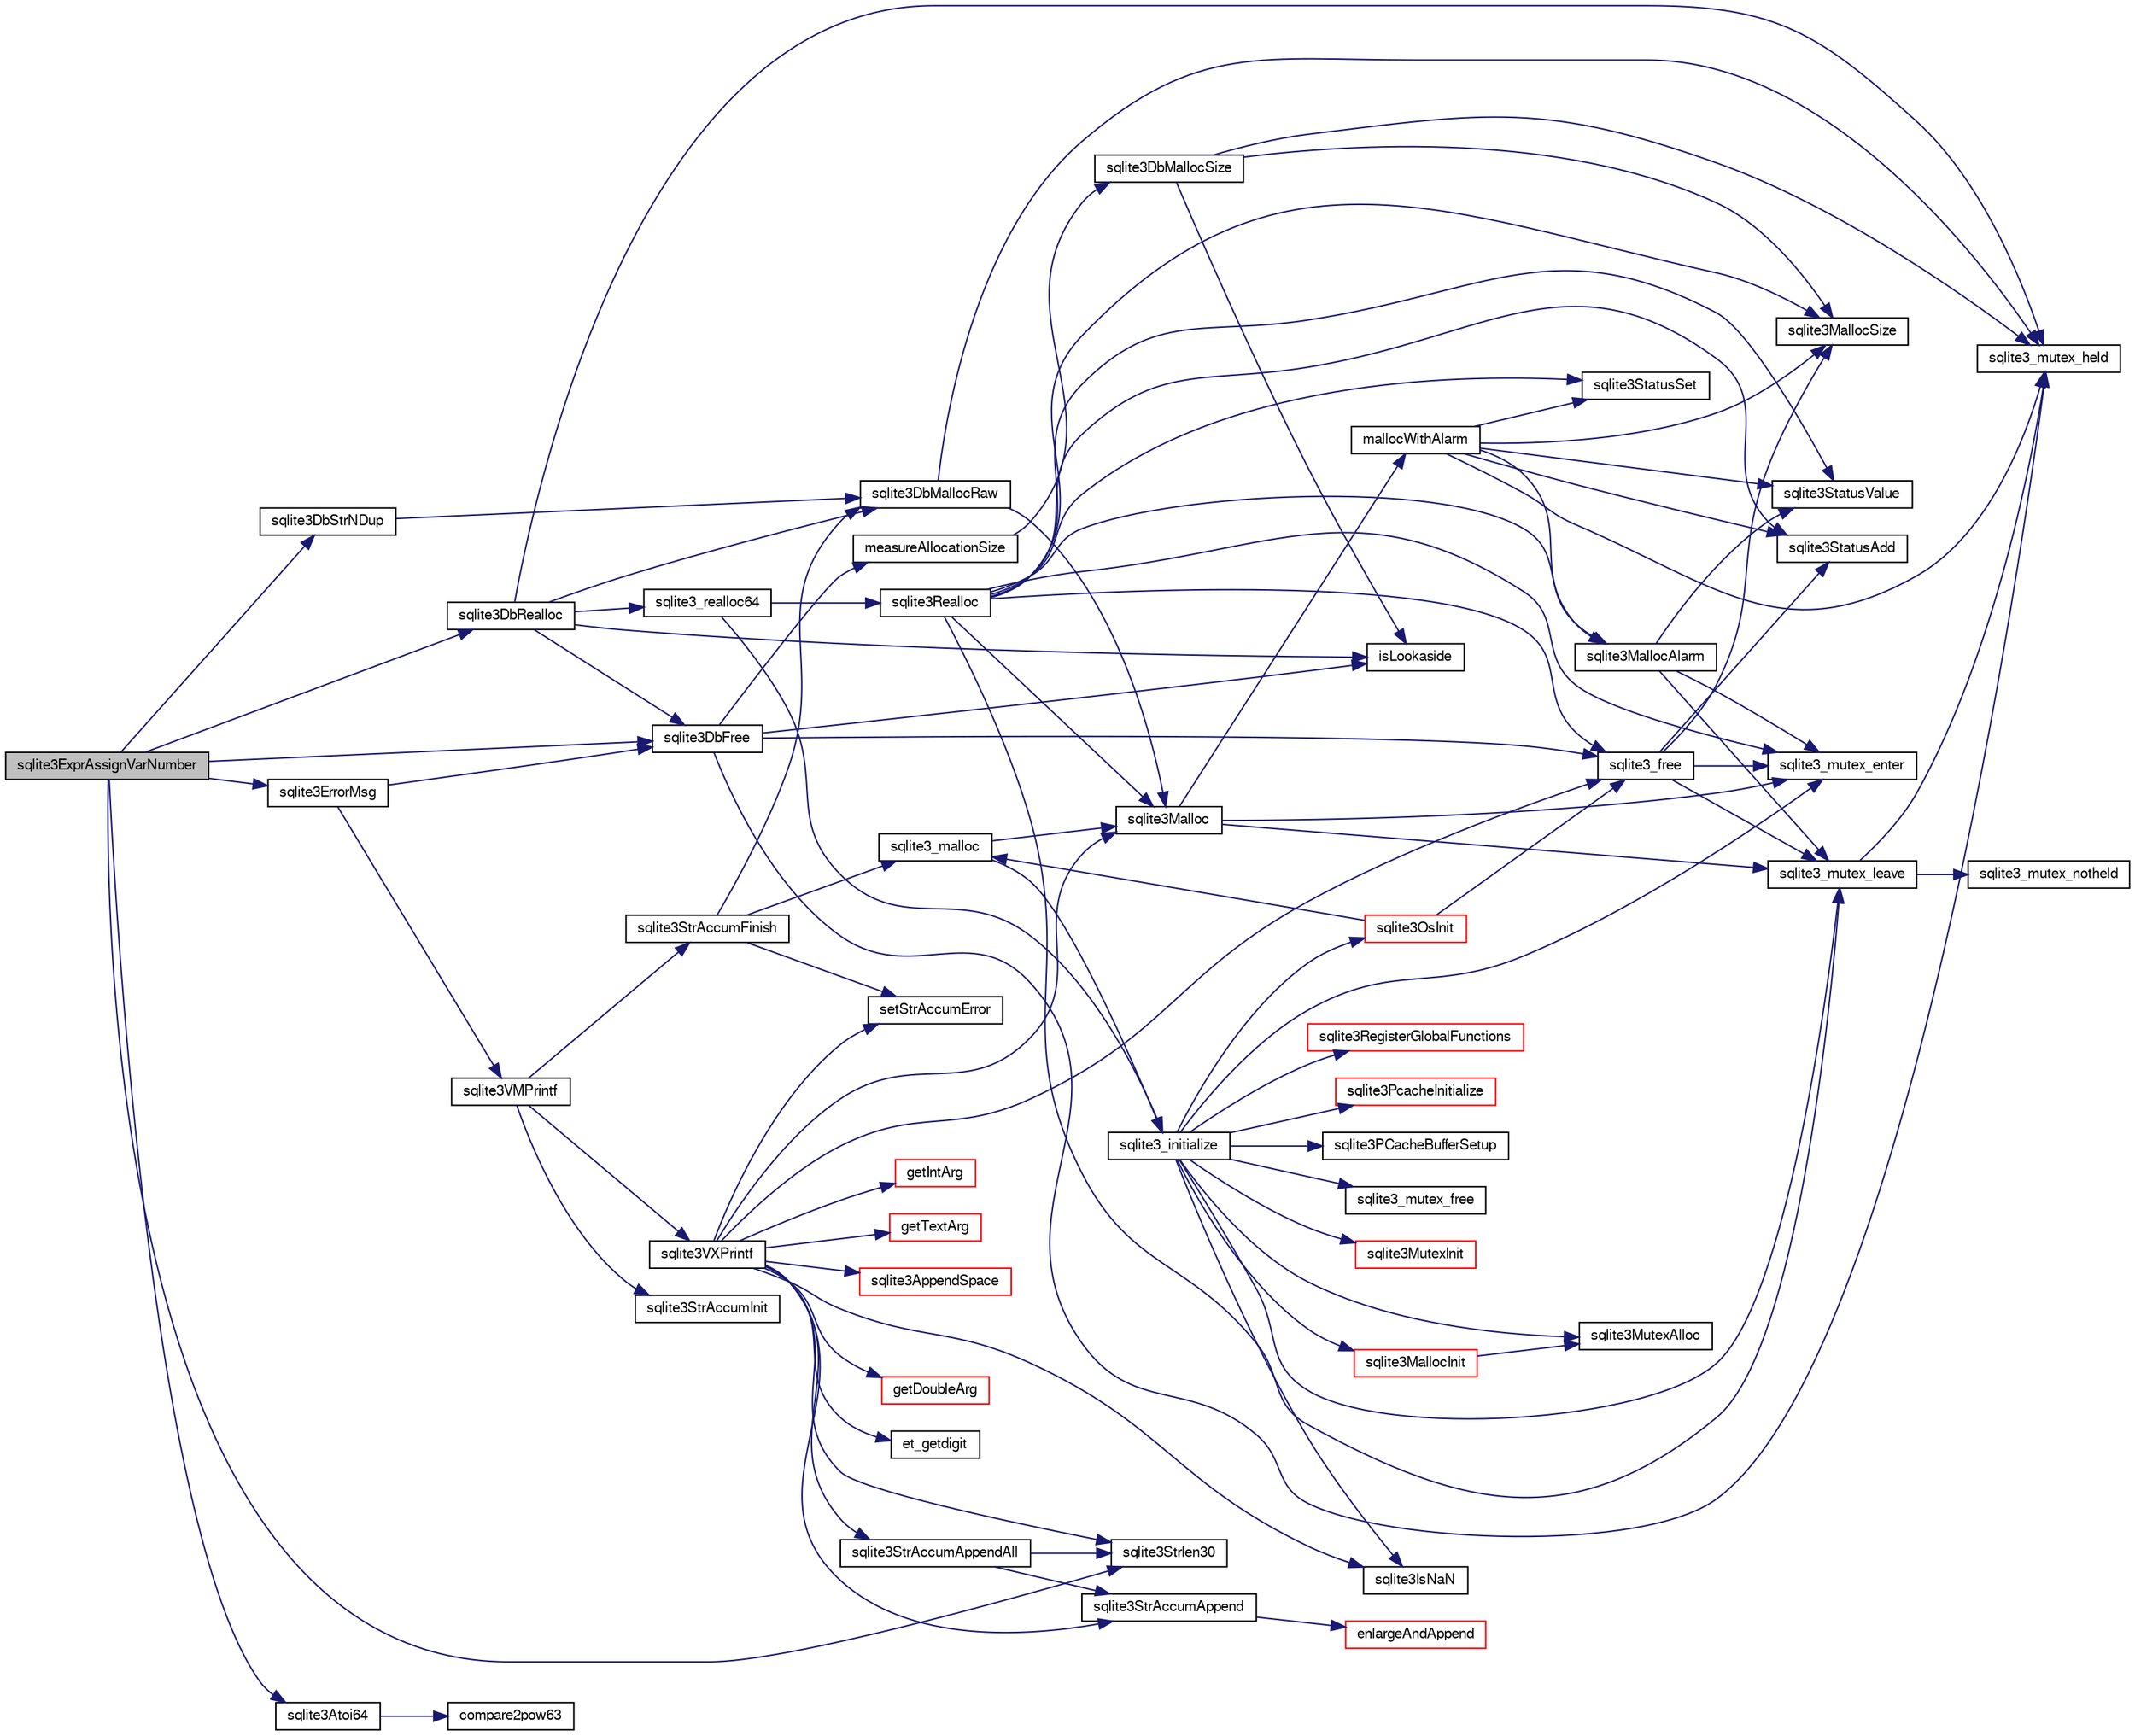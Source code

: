 digraph "sqlite3ExprAssignVarNumber"
{
  edge [fontname="FreeSans",fontsize="10",labelfontname="FreeSans",labelfontsize="10"];
  node [fontname="FreeSans",fontsize="10",shape=record];
  rankdir="LR";
  Node514109 [label="sqlite3ExprAssignVarNumber",height=0.2,width=0.4,color="black", fillcolor="grey75", style="filled", fontcolor="black"];
  Node514109 -> Node514110 [color="midnightblue",fontsize="10",style="solid",fontname="FreeSans"];
  Node514110 [label="sqlite3Strlen30",height=0.2,width=0.4,color="black", fillcolor="white", style="filled",URL="$sqlite3_8c.html#a3dcd80ba41f1a308193dee74857b62a7"];
  Node514109 -> Node514111 [color="midnightblue",fontsize="10",style="solid",fontname="FreeSans"];
  Node514111 [label="sqlite3Atoi64",height=0.2,width=0.4,color="black", fillcolor="white", style="filled",URL="$sqlite3_8c.html#a5b13083911b3dc0a0b54f43acc686a39"];
  Node514111 -> Node514112 [color="midnightblue",fontsize="10",style="solid",fontname="FreeSans"];
  Node514112 [label="compare2pow63",height=0.2,width=0.4,color="black", fillcolor="white", style="filled",URL="$sqlite3_8c.html#adcbebdd3f570175519922276b83132e0"];
  Node514109 -> Node514113 [color="midnightblue",fontsize="10",style="solid",fontname="FreeSans"];
  Node514113 [label="sqlite3ErrorMsg",height=0.2,width=0.4,color="black", fillcolor="white", style="filled",URL="$sqlite3_8c.html#aee2798e173651adae0f9c85469f3457d"];
  Node514113 -> Node514114 [color="midnightblue",fontsize="10",style="solid",fontname="FreeSans"];
  Node514114 [label="sqlite3VMPrintf",height=0.2,width=0.4,color="black", fillcolor="white", style="filled",URL="$sqlite3_8c.html#a05535d0982ef06fbc2ee8195ebbae689"];
  Node514114 -> Node514115 [color="midnightblue",fontsize="10",style="solid",fontname="FreeSans"];
  Node514115 [label="sqlite3StrAccumInit",height=0.2,width=0.4,color="black", fillcolor="white", style="filled",URL="$sqlite3_8c.html#aabf95e113b9d54d519cd15a56215f560"];
  Node514114 -> Node514116 [color="midnightblue",fontsize="10",style="solid",fontname="FreeSans"];
  Node514116 [label="sqlite3VXPrintf",height=0.2,width=0.4,color="black", fillcolor="white", style="filled",URL="$sqlite3_8c.html#a63c25806c9bd4a2b76f9a0eb232c6bde"];
  Node514116 -> Node514117 [color="midnightblue",fontsize="10",style="solid",fontname="FreeSans"];
  Node514117 [label="sqlite3StrAccumAppend",height=0.2,width=0.4,color="black", fillcolor="white", style="filled",URL="$sqlite3_8c.html#a56664fa33def33c5a5245b623441d5e0"];
  Node514117 -> Node514118 [color="midnightblue",fontsize="10",style="solid",fontname="FreeSans"];
  Node514118 [label="enlargeAndAppend",height=0.2,width=0.4,color="red", fillcolor="white", style="filled",URL="$sqlite3_8c.html#a25b21e61dc0883d849890eaa8a18088a"];
  Node514116 -> Node514387 [color="midnightblue",fontsize="10",style="solid",fontname="FreeSans"];
  Node514387 [label="getIntArg",height=0.2,width=0.4,color="red", fillcolor="white", style="filled",URL="$sqlite3_8c.html#abff258963dbd9205fb299851a64c67be"];
  Node514116 -> Node514135 [color="midnightblue",fontsize="10",style="solid",fontname="FreeSans"];
  Node514135 [label="sqlite3Malloc",height=0.2,width=0.4,color="black", fillcolor="white", style="filled",URL="$sqlite3_8c.html#a361a2eaa846b1885f123abe46f5d8b2b"];
  Node514135 -> Node514129 [color="midnightblue",fontsize="10",style="solid",fontname="FreeSans"];
  Node514129 [label="sqlite3_mutex_enter",height=0.2,width=0.4,color="black", fillcolor="white", style="filled",URL="$sqlite3_8c.html#a1c12cde690bd89f104de5cbad12a6bf5"];
  Node514135 -> Node514136 [color="midnightblue",fontsize="10",style="solid",fontname="FreeSans"];
  Node514136 [label="mallocWithAlarm",height=0.2,width=0.4,color="black", fillcolor="white", style="filled",URL="$sqlite3_8c.html#ab070d5cf8e48ec8a6a43cf025d48598b"];
  Node514136 -> Node514123 [color="midnightblue",fontsize="10",style="solid",fontname="FreeSans"];
  Node514123 [label="sqlite3_mutex_held",height=0.2,width=0.4,color="black", fillcolor="white", style="filled",URL="$sqlite3_8c.html#acf77da68932b6bc163c5e68547ecc3e7"];
  Node514136 -> Node514137 [color="midnightblue",fontsize="10",style="solid",fontname="FreeSans"];
  Node514137 [label="sqlite3StatusSet",height=0.2,width=0.4,color="black", fillcolor="white", style="filled",URL="$sqlite3_8c.html#afec7586c01fcb5ea17dc9d7725a589d9"];
  Node514136 -> Node514138 [color="midnightblue",fontsize="10",style="solid",fontname="FreeSans"];
  Node514138 [label="sqlite3StatusValue",height=0.2,width=0.4,color="black", fillcolor="white", style="filled",URL="$sqlite3_8c.html#a30b8ac296c6e200c1fa57708d52c6ef6"];
  Node514136 -> Node514139 [color="midnightblue",fontsize="10",style="solid",fontname="FreeSans"];
  Node514139 [label="sqlite3MallocAlarm",height=0.2,width=0.4,color="black", fillcolor="white", style="filled",URL="$sqlite3_8c.html#ada66988e8471d1198f3219c062377508"];
  Node514139 -> Node514138 [color="midnightblue",fontsize="10",style="solid",fontname="FreeSans"];
  Node514139 -> Node514131 [color="midnightblue",fontsize="10",style="solid",fontname="FreeSans"];
  Node514131 [label="sqlite3_mutex_leave",height=0.2,width=0.4,color="black", fillcolor="white", style="filled",URL="$sqlite3_8c.html#a5838d235601dbd3c1fa993555c6bcc93"];
  Node514131 -> Node514123 [color="midnightblue",fontsize="10",style="solid",fontname="FreeSans"];
  Node514131 -> Node514132 [color="midnightblue",fontsize="10",style="solid",fontname="FreeSans"];
  Node514132 [label="sqlite3_mutex_notheld",height=0.2,width=0.4,color="black", fillcolor="white", style="filled",URL="$sqlite3_8c.html#a83967c837c1c000d3b5adcfaa688f5dc"];
  Node514139 -> Node514129 [color="midnightblue",fontsize="10",style="solid",fontname="FreeSans"];
  Node514136 -> Node514126 [color="midnightblue",fontsize="10",style="solid",fontname="FreeSans"];
  Node514126 [label="sqlite3MallocSize",height=0.2,width=0.4,color="black", fillcolor="white", style="filled",URL="$sqlite3_8c.html#acf5d2a5f35270bafb050bd2def576955"];
  Node514136 -> Node514130 [color="midnightblue",fontsize="10",style="solid",fontname="FreeSans"];
  Node514130 [label="sqlite3StatusAdd",height=0.2,width=0.4,color="black", fillcolor="white", style="filled",URL="$sqlite3_8c.html#afa029f93586aeab4cc85360905dae9cd"];
  Node514135 -> Node514131 [color="midnightblue",fontsize="10",style="solid",fontname="FreeSans"];
  Node514116 -> Node514120 [color="midnightblue",fontsize="10",style="solid",fontname="FreeSans"];
  Node514120 [label="setStrAccumError",height=0.2,width=0.4,color="black", fillcolor="white", style="filled",URL="$sqlite3_8c.html#a3dc479a1fc8ba1ab8edfe51f8a0b102c"];
  Node514116 -> Node514388 [color="midnightblue",fontsize="10",style="solid",fontname="FreeSans"];
  Node514388 [label="getDoubleArg",height=0.2,width=0.4,color="red", fillcolor="white", style="filled",URL="$sqlite3_8c.html#a1cf25120072c85bd261983b24c12c3d9"];
  Node514116 -> Node514281 [color="midnightblue",fontsize="10",style="solid",fontname="FreeSans"];
  Node514281 [label="sqlite3IsNaN",height=0.2,width=0.4,color="black", fillcolor="white", style="filled",URL="$sqlite3_8c.html#aed4d78203877c3486765ccbc7feebb50"];
  Node514116 -> Node514110 [color="midnightblue",fontsize="10",style="solid",fontname="FreeSans"];
  Node514116 -> Node514389 [color="midnightblue",fontsize="10",style="solid",fontname="FreeSans"];
  Node514389 [label="et_getdigit",height=0.2,width=0.4,color="black", fillcolor="white", style="filled",URL="$sqlite3_8c.html#a40c5a308749ad07cc2397a53e081bff0"];
  Node514116 -> Node514390 [color="midnightblue",fontsize="10",style="solid",fontname="FreeSans"];
  Node514390 [label="getTextArg",height=0.2,width=0.4,color="red", fillcolor="white", style="filled",URL="$sqlite3_8c.html#afbb41850423ef20071cefaab0431e04d"];
  Node514116 -> Node514391 [color="midnightblue",fontsize="10",style="solid",fontname="FreeSans"];
  Node514391 [label="sqlite3StrAccumAppendAll",height=0.2,width=0.4,color="black", fillcolor="white", style="filled",URL="$sqlite3_8c.html#acaf8f3e4f99a3c3a4a77e9c987547289"];
  Node514391 -> Node514117 [color="midnightblue",fontsize="10",style="solid",fontname="FreeSans"];
  Node514391 -> Node514110 [color="midnightblue",fontsize="10",style="solid",fontname="FreeSans"];
  Node514116 -> Node514392 [color="midnightblue",fontsize="10",style="solid",fontname="FreeSans"];
  Node514392 [label="sqlite3AppendSpace",height=0.2,width=0.4,color="red", fillcolor="white", style="filled",URL="$sqlite3_8c.html#aefd38a5afc0020d4a93855c3ee7c63a8"];
  Node514116 -> Node514128 [color="midnightblue",fontsize="10",style="solid",fontname="FreeSans"];
  Node514128 [label="sqlite3_free",height=0.2,width=0.4,color="black", fillcolor="white", style="filled",URL="$sqlite3_8c.html#a6552349e36a8a691af5487999ab09519"];
  Node514128 -> Node514129 [color="midnightblue",fontsize="10",style="solid",fontname="FreeSans"];
  Node514128 -> Node514130 [color="midnightblue",fontsize="10",style="solid",fontname="FreeSans"];
  Node514128 -> Node514126 [color="midnightblue",fontsize="10",style="solid",fontname="FreeSans"];
  Node514128 -> Node514131 [color="midnightblue",fontsize="10",style="solid",fontname="FreeSans"];
  Node514114 -> Node514166 [color="midnightblue",fontsize="10",style="solid",fontname="FreeSans"];
  Node514166 [label="sqlite3StrAccumFinish",height=0.2,width=0.4,color="black", fillcolor="white", style="filled",URL="$sqlite3_8c.html#adb7f26b10ac1b847db6f000ef4c2e2ba"];
  Node514166 -> Node514134 [color="midnightblue",fontsize="10",style="solid",fontname="FreeSans"];
  Node514134 [label="sqlite3DbMallocRaw",height=0.2,width=0.4,color="black", fillcolor="white", style="filled",URL="$sqlite3_8c.html#abbe8be0cf7175e11ddc3e2218fad924e"];
  Node514134 -> Node514123 [color="midnightblue",fontsize="10",style="solid",fontname="FreeSans"];
  Node514134 -> Node514135 [color="midnightblue",fontsize="10",style="solid",fontname="FreeSans"];
  Node514166 -> Node514167 [color="midnightblue",fontsize="10",style="solid",fontname="FreeSans"];
  Node514167 [label="sqlite3_malloc",height=0.2,width=0.4,color="black", fillcolor="white", style="filled",URL="$sqlite3_8c.html#ac79dba55fc32b6a840cf5a9769bce7cd"];
  Node514167 -> Node514141 [color="midnightblue",fontsize="10",style="solid",fontname="FreeSans"];
  Node514141 [label="sqlite3_initialize",height=0.2,width=0.4,color="black", fillcolor="white", style="filled",URL="$sqlite3_8c.html#ab0c0ee2d5d4cf8b28e9572296a8861df"];
  Node514141 -> Node514142 [color="midnightblue",fontsize="10",style="solid",fontname="FreeSans"];
  Node514142 [label="sqlite3MutexInit",height=0.2,width=0.4,color="red", fillcolor="white", style="filled",URL="$sqlite3_8c.html#a7906afcdd1cdb3d0007eb932398a1158"];
  Node514141 -> Node514160 [color="midnightblue",fontsize="10",style="solid",fontname="FreeSans"];
  Node514160 [label="sqlite3MutexAlloc",height=0.2,width=0.4,color="black", fillcolor="white", style="filled",URL="$sqlite3_8c.html#a0e3f432ee581f6876b590e7ad7e84e19"];
  Node514141 -> Node514129 [color="midnightblue",fontsize="10",style="solid",fontname="FreeSans"];
  Node514141 -> Node514161 [color="midnightblue",fontsize="10",style="solid",fontname="FreeSans"];
  Node514161 [label="sqlite3MallocInit",height=0.2,width=0.4,color="red", fillcolor="white", style="filled",URL="$sqlite3_8c.html#a9e06f9e7cad0d83ce80ab493c9533552"];
  Node514161 -> Node514160 [color="midnightblue",fontsize="10",style="solid",fontname="FreeSans"];
  Node514141 -> Node514131 [color="midnightblue",fontsize="10",style="solid",fontname="FreeSans"];
  Node514141 -> Node514203 [color="midnightblue",fontsize="10",style="solid",fontname="FreeSans"];
  Node514203 [label="sqlite3RegisterGlobalFunctions",height=0.2,width=0.4,color="red", fillcolor="white", style="filled",URL="$sqlite3_8c.html#a9f75bd111010f29e1b8d74344473c4ec"];
  Node514141 -> Node514380 [color="midnightblue",fontsize="10",style="solid",fontname="FreeSans"];
  Node514380 [label="sqlite3PcacheInitialize",height=0.2,width=0.4,color="red", fillcolor="white", style="filled",URL="$sqlite3_8c.html#a2902c61ddc88bea002c4d69fe4052b1f"];
  Node514141 -> Node514381 [color="midnightblue",fontsize="10",style="solid",fontname="FreeSans"];
  Node514381 [label="sqlite3OsInit",height=0.2,width=0.4,color="red", fillcolor="white", style="filled",URL="$sqlite3_8c.html#afeaa886fe1ca086a30fd278b1d069762"];
  Node514381 -> Node514167 [color="midnightblue",fontsize="10",style="solid",fontname="FreeSans"];
  Node514381 -> Node514128 [color="midnightblue",fontsize="10",style="solid",fontname="FreeSans"];
  Node514141 -> Node514385 [color="midnightblue",fontsize="10",style="solid",fontname="FreeSans"];
  Node514385 [label="sqlite3PCacheBufferSetup",height=0.2,width=0.4,color="black", fillcolor="white", style="filled",URL="$sqlite3_8c.html#ad18a1eebefdfbc4254f473f7b0101937"];
  Node514141 -> Node514386 [color="midnightblue",fontsize="10",style="solid",fontname="FreeSans"];
  Node514386 [label="sqlite3_mutex_free",height=0.2,width=0.4,color="black", fillcolor="white", style="filled",URL="$sqlite3_8c.html#a2db2e72e08f6873afa9c61b0ec726fec"];
  Node514141 -> Node514281 [color="midnightblue",fontsize="10",style="solid",fontname="FreeSans"];
  Node514167 -> Node514135 [color="midnightblue",fontsize="10",style="solid",fontname="FreeSans"];
  Node514166 -> Node514120 [color="midnightblue",fontsize="10",style="solid",fontname="FreeSans"];
  Node514113 -> Node514122 [color="midnightblue",fontsize="10",style="solid",fontname="FreeSans"];
  Node514122 [label="sqlite3DbFree",height=0.2,width=0.4,color="black", fillcolor="white", style="filled",URL="$sqlite3_8c.html#ac70ab821a6607b4a1b909582dc37a069"];
  Node514122 -> Node514123 [color="midnightblue",fontsize="10",style="solid",fontname="FreeSans"];
  Node514122 -> Node514124 [color="midnightblue",fontsize="10",style="solid",fontname="FreeSans"];
  Node514124 [label="measureAllocationSize",height=0.2,width=0.4,color="black", fillcolor="white", style="filled",URL="$sqlite3_8c.html#a45731e644a22fdb756e2b6337224217a"];
  Node514124 -> Node514125 [color="midnightblue",fontsize="10",style="solid",fontname="FreeSans"];
  Node514125 [label="sqlite3DbMallocSize",height=0.2,width=0.4,color="black", fillcolor="white", style="filled",URL="$sqlite3_8c.html#aa397e5a8a03495203a0767abf0a71f86"];
  Node514125 -> Node514126 [color="midnightblue",fontsize="10",style="solid",fontname="FreeSans"];
  Node514125 -> Node514123 [color="midnightblue",fontsize="10",style="solid",fontname="FreeSans"];
  Node514125 -> Node514127 [color="midnightblue",fontsize="10",style="solid",fontname="FreeSans"];
  Node514127 [label="isLookaside",height=0.2,width=0.4,color="black", fillcolor="white", style="filled",URL="$sqlite3_8c.html#a770fa05ff9717b75e16f4d968a77b897"];
  Node514122 -> Node514127 [color="midnightblue",fontsize="10",style="solid",fontname="FreeSans"];
  Node514122 -> Node514128 [color="midnightblue",fontsize="10",style="solid",fontname="FreeSans"];
  Node514109 -> Node514133 [color="midnightblue",fontsize="10",style="solid",fontname="FreeSans"];
  Node514133 [label="sqlite3DbRealloc",height=0.2,width=0.4,color="black", fillcolor="white", style="filled",URL="$sqlite3_8c.html#ae028f4902a9d29bcaf310ff289ee87dc"];
  Node514133 -> Node514123 [color="midnightblue",fontsize="10",style="solid",fontname="FreeSans"];
  Node514133 -> Node514134 [color="midnightblue",fontsize="10",style="solid",fontname="FreeSans"];
  Node514133 -> Node514127 [color="midnightblue",fontsize="10",style="solid",fontname="FreeSans"];
  Node514133 -> Node514122 [color="midnightblue",fontsize="10",style="solid",fontname="FreeSans"];
  Node514133 -> Node514140 [color="midnightblue",fontsize="10",style="solid",fontname="FreeSans"];
  Node514140 [label="sqlite3_realloc64",height=0.2,width=0.4,color="black", fillcolor="white", style="filled",URL="$sqlite3_8c.html#a3765a714077ee547e811034236dc9ecd"];
  Node514140 -> Node514141 [color="midnightblue",fontsize="10",style="solid",fontname="FreeSans"];
  Node514140 -> Node514314 [color="midnightblue",fontsize="10",style="solid",fontname="FreeSans"];
  Node514314 [label="sqlite3Realloc",height=0.2,width=0.4,color="black", fillcolor="white", style="filled",URL="$sqlite3_8c.html#ad53aefdfc088f622e23ffe838201fe22"];
  Node514314 -> Node514135 [color="midnightblue",fontsize="10",style="solid",fontname="FreeSans"];
  Node514314 -> Node514128 [color="midnightblue",fontsize="10",style="solid",fontname="FreeSans"];
  Node514314 -> Node514126 [color="midnightblue",fontsize="10",style="solid",fontname="FreeSans"];
  Node514314 -> Node514129 [color="midnightblue",fontsize="10",style="solid",fontname="FreeSans"];
  Node514314 -> Node514137 [color="midnightblue",fontsize="10",style="solid",fontname="FreeSans"];
  Node514314 -> Node514138 [color="midnightblue",fontsize="10",style="solid",fontname="FreeSans"];
  Node514314 -> Node514139 [color="midnightblue",fontsize="10",style="solid",fontname="FreeSans"];
  Node514314 -> Node514130 [color="midnightblue",fontsize="10",style="solid",fontname="FreeSans"];
  Node514314 -> Node514131 [color="midnightblue",fontsize="10",style="solid",fontname="FreeSans"];
  Node514109 -> Node514122 [color="midnightblue",fontsize="10",style="solid",fontname="FreeSans"];
  Node514109 -> Node514378 [color="midnightblue",fontsize="10",style="solid",fontname="FreeSans"];
  Node514378 [label="sqlite3DbStrNDup",height=0.2,width=0.4,color="black", fillcolor="white", style="filled",URL="$sqlite3_8c.html#a48e8c757f70cba60fe83ce00ad8de713"];
  Node514378 -> Node514134 [color="midnightblue",fontsize="10",style="solid",fontname="FreeSans"];
}
